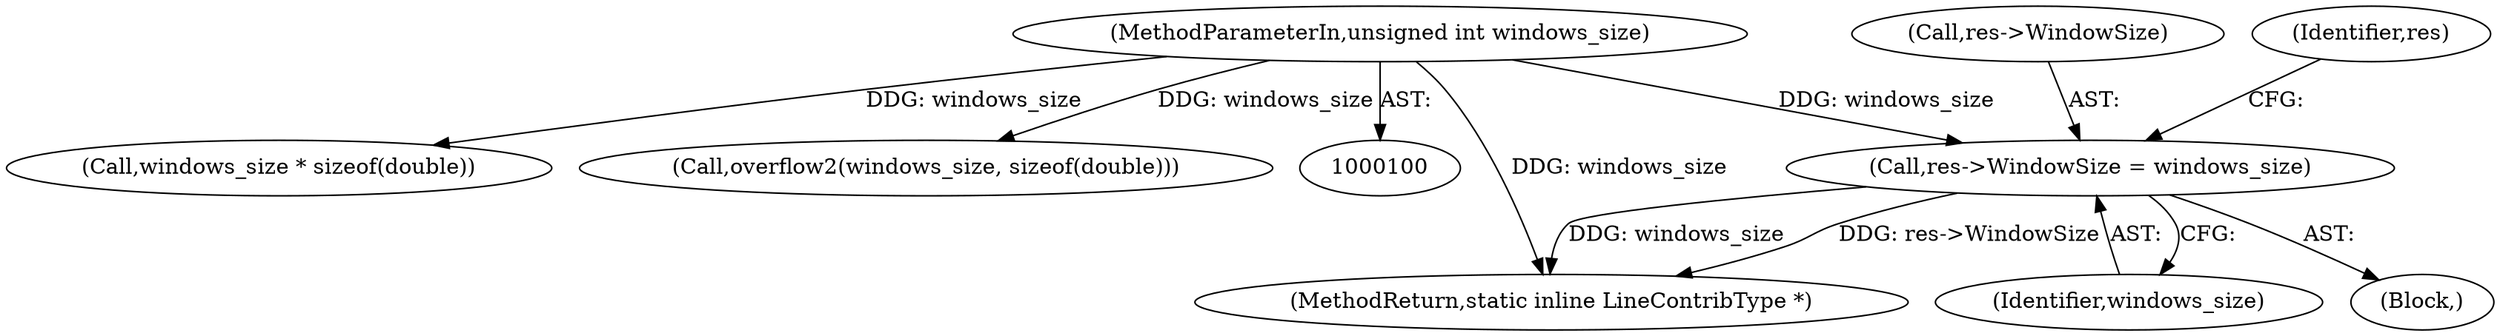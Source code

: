 digraph "0_libgd_60bfb401ad5a4a8ae995dcd36372fe15c71e1a35@pointer" {
"1000126" [label="(Call,res->WindowSize = windows_size)"];
"1000102" [label="(MethodParameterIn,unsigned int windows_size)"];
"1000102" [label="(MethodParameterIn,unsigned int windows_size)"];
"1000126" [label="(Call,res->WindowSize = windows_size)"];
"1000127" [label="(Call,res->WindowSize)"];
"1000130" [label="(Identifier,windows_size)"];
"1000250" [label="(MethodReturn,static inline LineContribType *)"];
"1000200" [label="(Call,windows_size * sizeof(double))"];
"1000179" [label="(Call,overflow2(windows_size, sizeof(double)))"];
"1000103" [label="(Block,)"];
"1000133" [label="(Identifier,res)"];
"1000126" -> "1000103"  [label="AST: "];
"1000126" -> "1000130"  [label="CFG: "];
"1000127" -> "1000126"  [label="AST: "];
"1000130" -> "1000126"  [label="AST: "];
"1000133" -> "1000126"  [label="CFG: "];
"1000126" -> "1000250"  [label="DDG: windows_size"];
"1000126" -> "1000250"  [label="DDG: res->WindowSize"];
"1000102" -> "1000126"  [label="DDG: windows_size"];
"1000102" -> "1000100"  [label="AST: "];
"1000102" -> "1000250"  [label="DDG: windows_size"];
"1000102" -> "1000179"  [label="DDG: windows_size"];
"1000102" -> "1000200"  [label="DDG: windows_size"];
}
